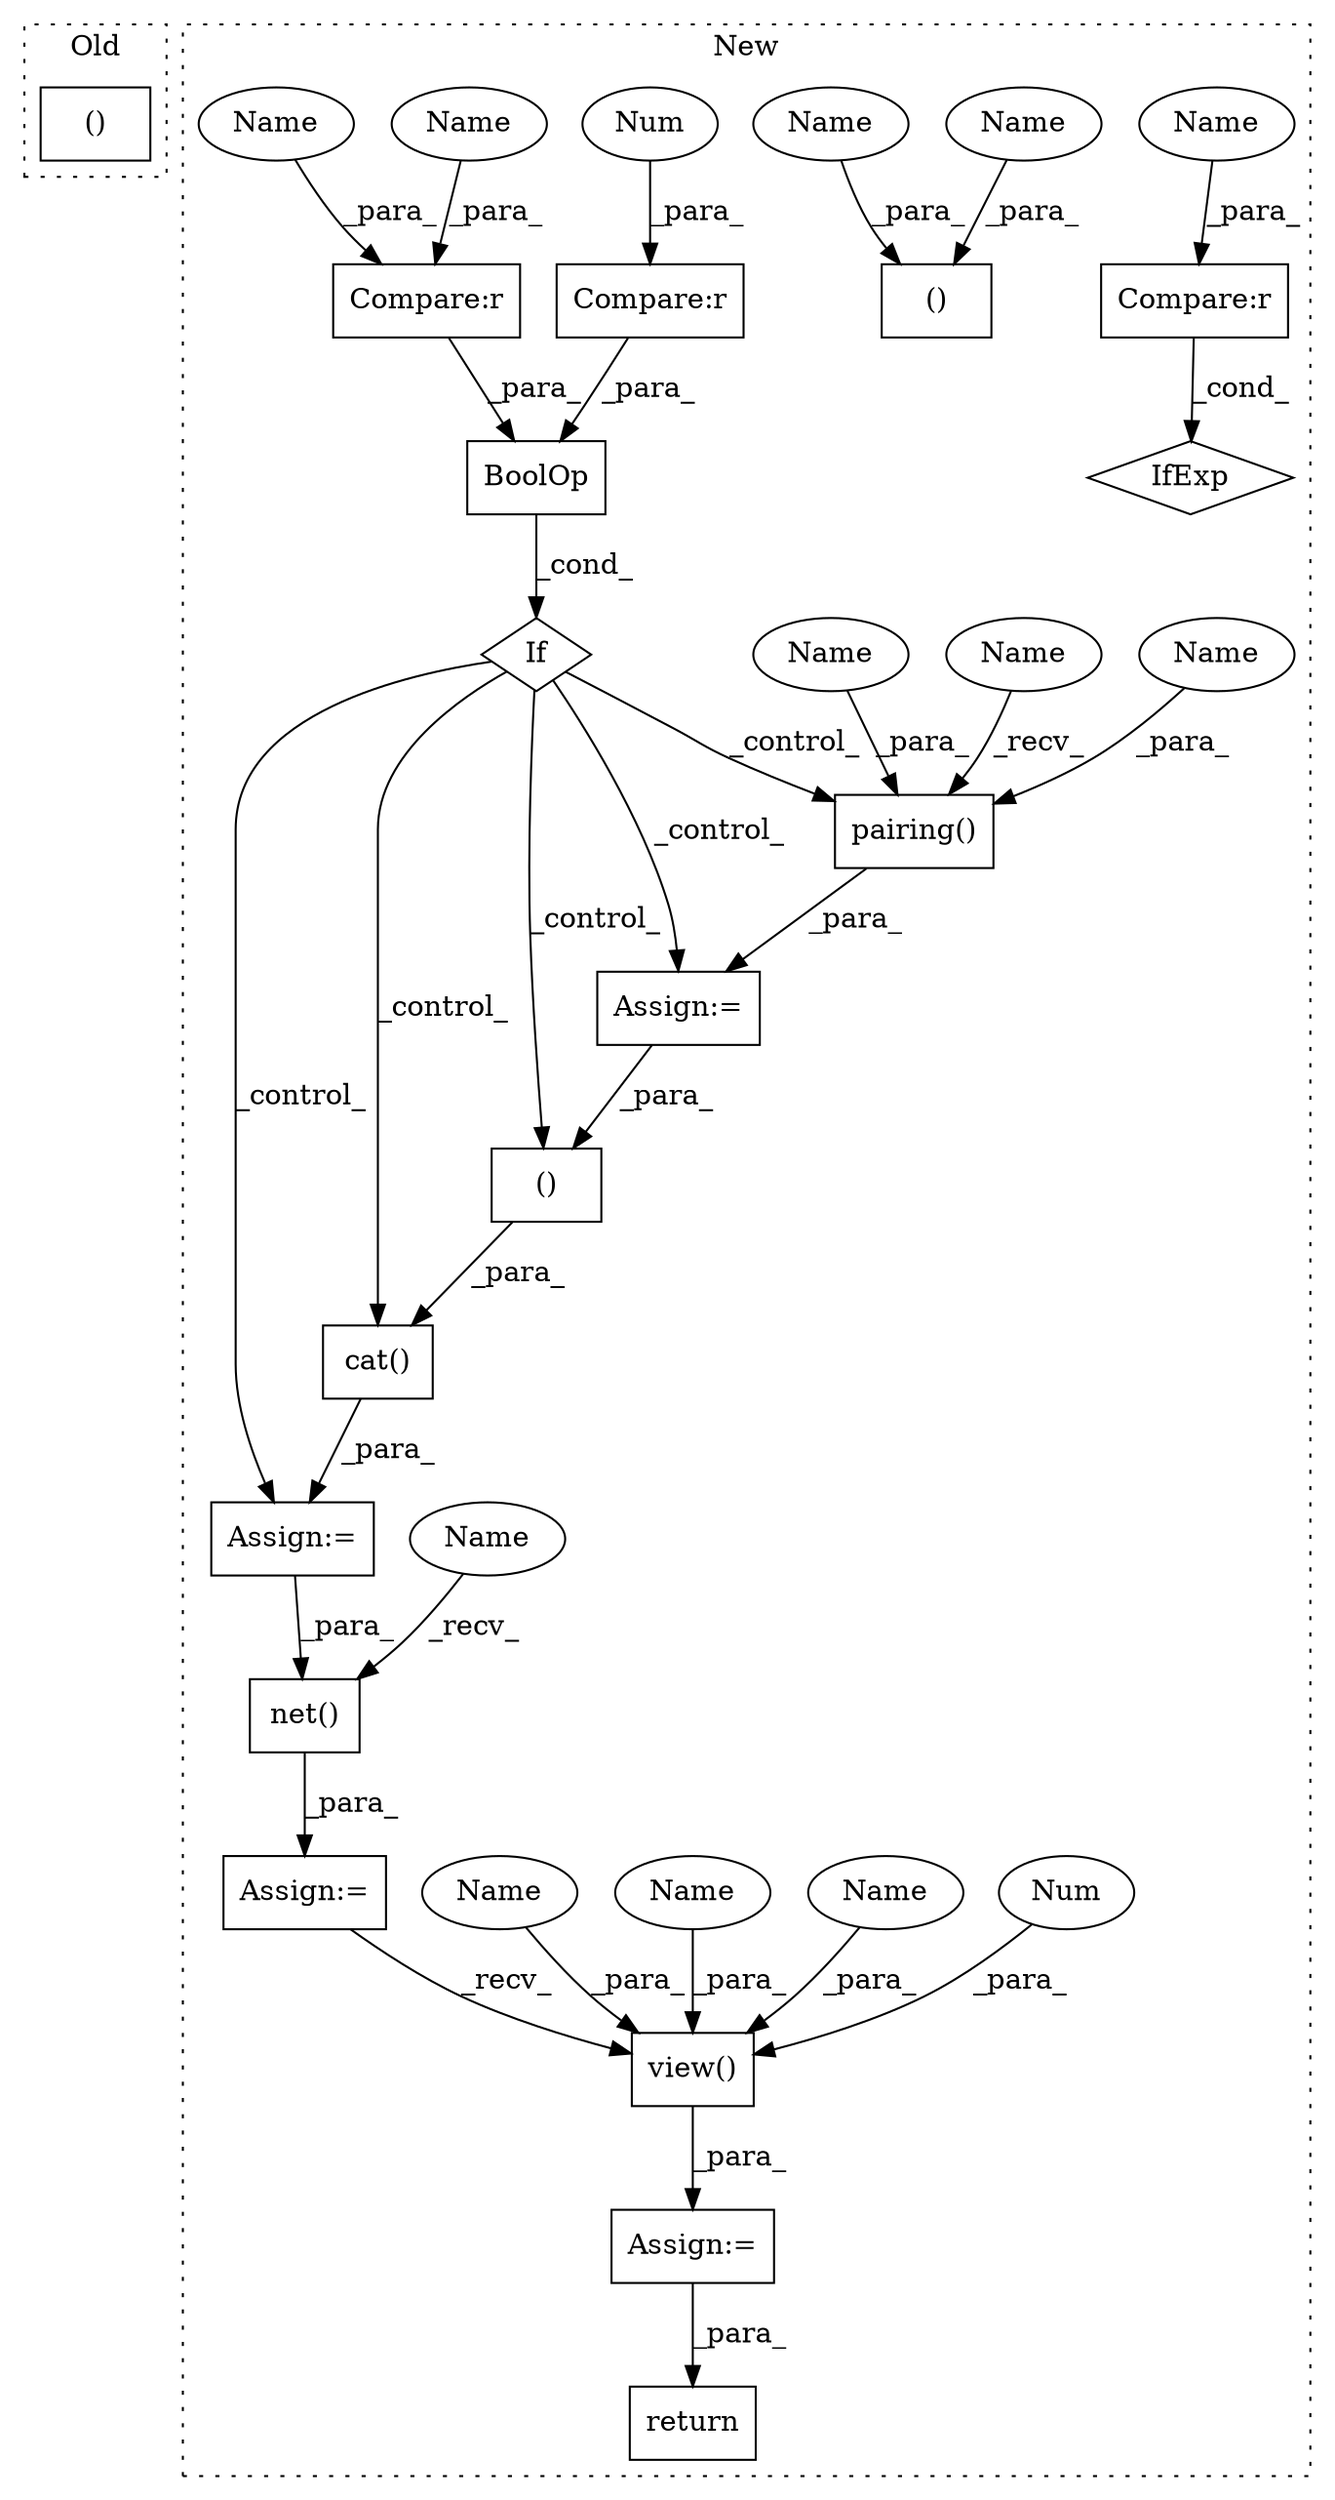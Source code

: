 digraph G {
subgraph cluster0 {
1 [label="()" a="54" s="3260" l="9" shape="box"];
label = "Old";
style="dotted";
}
subgraph cluster1 {
2 [label="pairing()" a="75" s="7879,7906" l="13,36" shape="box"];
3 [label="If" a="96" s="7813" l="3" shape="diamond"];
4 [label="()" a="54" s="8002" l="3" shape="box"];
5 [label="net()" a="75" s="8062,8072" l="9,1" shape="box"];
6 [label="Compare:r" a="40" s="7816" l="17" shape="box"];
7 [label="Num" a="76" s="7832" l="1" shape="ellipse"];
8 [label="Compare:r" a="40" s="7838" l="18" shape="box"];
9 [label="view()" a="75" s="8086,8124" l="27,1" shape="box"];
10 [label="BoolOp" a="72" s="7816" l="40" shape="box"];
11 [label="cat()" a="75" s="7985,8006" l="10,8" shape="box"];
12 [label="Num" a="76" s="8122" l="2" shape="ellipse"];
13 [label="Assign:=" a="68" s="7876" l="3" shape="box"];
14 [label="Compare:r" a="40" s="7635" l="11" shape="box"];
15 [label="IfExp" a="51" s="7631,7646" l="4,6" shape="diamond"];
16 [label="Assign:=" a="68" s="7982" l="3" shape="box"];
17 [label="Assign:=" a="68" s="8083" l="3" shape="box"];
18 [label="Assign:=" a="68" s="8059" l="3" shape="box"];
19 [label="return" a="93" s="8154" l="7" shape="box"];
20 [label="()" a="54" s="7704" l="6" shape="box"];
21 [label="Name" a="87" s="7706" l="1" shape="ellipse"];
22 [label="Name" a="87" s="8116" l="1" shape="ellipse"];
23 [label="Name" a="87" s="8119" l="1" shape="ellipse"];
24 [label="Name" a="87" s="7703" l="1" shape="ellipse"];
25 [label="Name" a="87" s="8113" l="1" shape="ellipse"];
26 [label="Name" a="87" s="7838" l="6" shape="ellipse"];
27 [label="Name" a="87" s="7892" l="6" shape="ellipse"];
28 [label="Name" a="87" s="7900" l="6" shape="ellipse"];
29 [label="Name" a="87" s="8062" l="4" shape="ellipse"];
30 [label="Name" a="87" s="7879" l="4" shape="ellipse"];
31 [label="Name" a="87" s="7642" l="4" shape="ellipse"];
32 [label="Name" a="87" s="7852" l="4" shape="ellipse"];
label = "New";
style="dotted";
}
2 -> 13 [label="_para_"];
3 -> 16 [label="_control_"];
3 -> 4 [label="_control_"];
3 -> 13 [label="_control_"];
3 -> 2 [label="_control_"];
3 -> 11 [label="_control_"];
4 -> 11 [label="_para_"];
5 -> 18 [label="_para_"];
6 -> 10 [label="_para_"];
7 -> 6 [label="_para_"];
8 -> 10 [label="_para_"];
9 -> 17 [label="_para_"];
10 -> 3 [label="_cond_"];
11 -> 16 [label="_para_"];
12 -> 9 [label="_para_"];
13 -> 4 [label="_para_"];
14 -> 15 [label="_cond_"];
16 -> 5 [label="_para_"];
17 -> 19 [label="_para_"];
18 -> 9 [label="_recv_"];
21 -> 20 [label="_para_"];
22 -> 9 [label="_para_"];
23 -> 9 [label="_para_"];
24 -> 20 [label="_para_"];
25 -> 9 [label="_para_"];
26 -> 8 [label="_para_"];
27 -> 2 [label="_para_"];
28 -> 2 [label="_para_"];
29 -> 5 [label="_recv_"];
30 -> 2 [label="_recv_"];
31 -> 14 [label="_para_"];
32 -> 8 [label="_para_"];
}